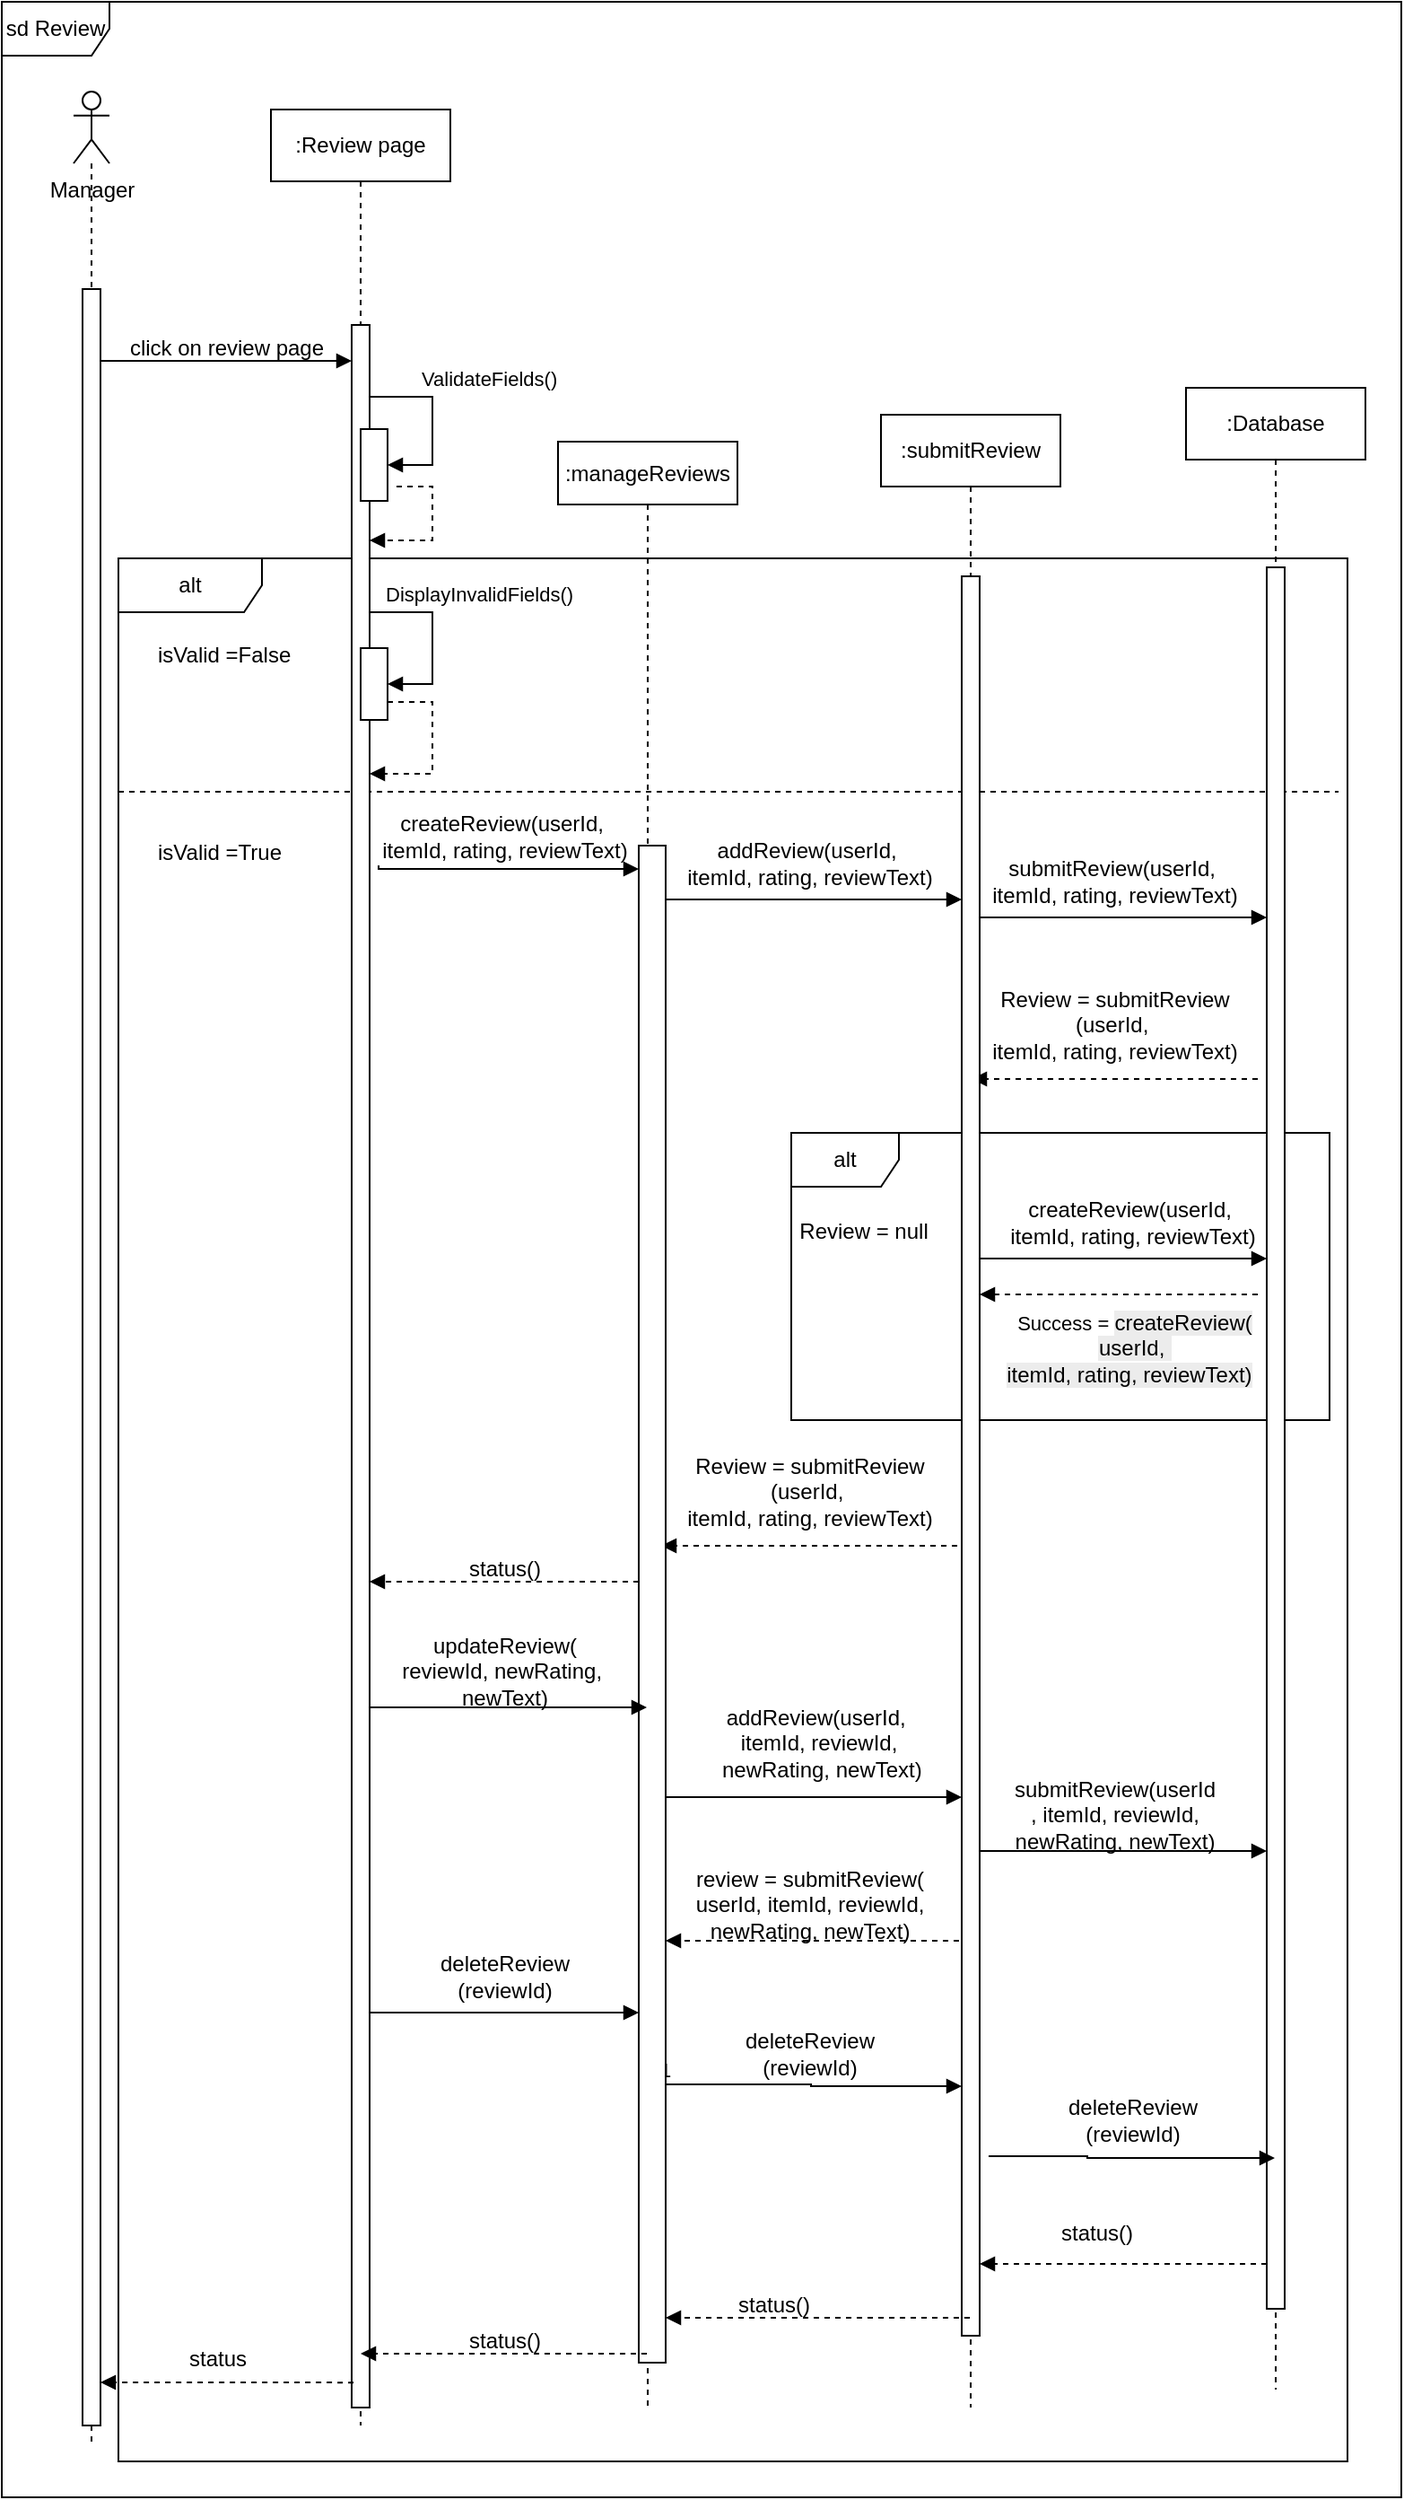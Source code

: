 <mxfile version="26.2.14">
  <diagram name="Page-1" id="GFkksHrLlJwPbUWKYH4v">
    <mxGraphModel dx="823" dy="451" grid="1" gridSize="10" guides="1" tooltips="1" connect="1" arrows="1" fold="1" page="1" pageScale="1" pageWidth="850" pageHeight="1100" math="0" shadow="0">
      <root>
        <mxCell id="0" />
        <mxCell id="1" parent="0" />
        <mxCell id="WubAJFu9gU0G4si-fK9M-1" value="sd Review" style="shape=umlFrame;whiteSpace=wrap;html=1;pointerEvents=0;" vertex="1" parent="1">
          <mxGeometry x="40" y="40" width="780" height="1390" as="geometry" />
        </mxCell>
        <mxCell id="WubAJFu9gU0G4si-fK9M-4" value="" style="shape=umlLifeline;perimeter=lifelinePerimeter;whiteSpace=wrap;html=1;container=1;dropTarget=0;collapsible=0;recursiveResize=0;outlineConnect=0;portConstraint=eastwest;newEdgeStyle={&quot;curved&quot;:0,&quot;rounded&quot;:0};participant=umlActor;" vertex="1" parent="1">
          <mxGeometry x="80" y="90" width="20" height="1310" as="geometry" />
        </mxCell>
        <mxCell id="WubAJFu9gU0G4si-fK9M-3" value="" style="html=1;points=[[0,0,0,0,5],[0,1,0,0,-5],[1,0,0,0,5],[1,1,0,0,-5]];perimeter=orthogonalPerimeter;outlineConnect=0;targetShapes=umlLifeline;portConstraint=eastwest;newEdgeStyle={&quot;curved&quot;:0,&quot;rounded&quot;:0};" vertex="1" parent="WubAJFu9gU0G4si-fK9M-4">
          <mxGeometry x="5" y="110" width="10" height="1190" as="geometry" />
        </mxCell>
        <mxCell id="WubAJFu9gU0G4si-fK9M-5" value="Manager" style="text;html=1;align=center;verticalAlign=middle;resizable=0;points=[];autosize=1;strokeColor=none;fillColor=none;" vertex="1" parent="1">
          <mxGeometry x="55" y="130" width="70" height="30" as="geometry" />
        </mxCell>
        <mxCell id="WubAJFu9gU0G4si-fK9M-9" value="" style="endArrow=block;endFill=1;html=1;edgeStyle=orthogonalEdgeStyle;align=left;verticalAlign=top;rounded=0;" edge="1" parent="1" source="WubAJFu9gU0G4si-fK9M-3" target="WubAJFu9gU0G4si-fK9M-8">
          <mxGeometry x="-1" relative="1" as="geometry">
            <mxPoint x="100" y="240" as="sourcePoint" />
            <mxPoint x="260" y="240" as="targetPoint" />
            <Array as="points">
              <mxPoint x="210" y="240" />
              <mxPoint x="210" y="240" />
            </Array>
          </mxGeometry>
        </mxCell>
        <mxCell id="WubAJFu9gU0G4si-fK9M-11" value="click on review page" style="text;html=1;align=center;verticalAlign=middle;resizable=0;points=[];autosize=1;strokeColor=none;fillColor=none;" vertex="1" parent="1">
          <mxGeometry x="100" y="218" width="130" height="30" as="geometry" />
        </mxCell>
        <mxCell id="WubAJFu9gU0G4si-fK9M-16" value="alt" style="shape=umlFrame;whiteSpace=wrap;html=1;pointerEvents=0;recursiveResize=0;container=1;collapsible=0;width=80;height=30;" vertex="1" parent="1">
          <mxGeometry x="105" y="350" width="685" height="1060" as="geometry" />
        </mxCell>
        <mxCell id="WubAJFu9gU0G4si-fK9M-17" value="isValid =False" style="text;html=1;" vertex="1" parent="WubAJFu9gU0G4si-fK9M-16">
          <mxGeometry width="100" height="20" relative="1" as="geometry">
            <mxPoint x="20" y="40" as="offset" />
          </mxGeometry>
        </mxCell>
        <mxCell id="WubAJFu9gU0G4si-fK9M-18" value="isValid =True" style="line;strokeWidth=1;dashed=1;labelPosition=center;verticalLabelPosition=bottom;align=left;verticalAlign=top;spacingLeft=20;spacingTop=15;html=1;whiteSpace=wrap;" vertex="1" parent="WubAJFu9gU0G4si-fK9M-16">
          <mxGeometry y="125" width="680" height="10" as="geometry" />
        </mxCell>
        <mxCell id="WubAJFu9gU0G4si-fK9M-34" value="addReview(userId,&amp;nbsp;&lt;div&gt;itemId, rating, reviewText)&lt;/div&gt;" style="text;html=1;align=center;verticalAlign=middle;resizable=0;points=[];autosize=1;strokeColor=none;fillColor=none;" vertex="1" parent="WubAJFu9gU0G4si-fK9M-16">
          <mxGeometry x="305" y="150" width="160" height="40" as="geometry" />
        </mxCell>
        <mxCell id="WubAJFu9gU0G4si-fK9M-40" value="submitReview(userId,&amp;nbsp;&lt;div&gt;itemId, rating, reviewText)&lt;/div&gt;" style="text;html=1;align=center;verticalAlign=middle;resizable=0;points=[];autosize=1;strokeColor=none;fillColor=none;" vertex="1" parent="WubAJFu9gU0G4si-fK9M-16">
          <mxGeometry x="475" y="160" width="160" height="40" as="geometry" />
        </mxCell>
        <mxCell id="WubAJFu9gU0G4si-fK9M-28" value="createReview(userId,&amp;nbsp;&lt;div&gt;itemId, rating, reviewText)&lt;/div&gt;" style="text;html=1;align=center;verticalAlign=middle;resizable=0;points=[];autosize=1;strokeColor=none;fillColor=none;" vertex="1" parent="WubAJFu9gU0G4si-fK9M-16">
          <mxGeometry x="135" y="135" width="160" height="40" as="geometry" />
        </mxCell>
        <mxCell id="WubAJFu9gU0G4si-fK9M-41" value="" style="html=1;verticalAlign=bottom;labelBackgroundColor=none;endArrow=block;endFill=1;dashed=1;rounded=0;" edge="1" parent="WubAJFu9gU0G4si-fK9M-16">
          <mxGeometry width="160" relative="1" as="geometry">
            <mxPoint x="635" y="290" as="sourcePoint" />
            <mxPoint x="475.5" y="290" as="targetPoint" />
          </mxGeometry>
        </mxCell>
        <mxCell id="WubAJFu9gU0G4si-fK9M-42" value="Review = submitReview&lt;div&gt;(userId,&amp;nbsp;&lt;div&gt;itemId, rating, reviewText)&lt;/div&gt;&lt;/div&gt;" style="text;html=1;align=center;verticalAlign=middle;resizable=0;points=[];autosize=1;strokeColor=none;fillColor=none;" vertex="1" parent="WubAJFu9gU0G4si-fK9M-16">
          <mxGeometry x="475" y="230" width="160" height="60" as="geometry" />
        </mxCell>
        <mxCell id="WubAJFu9gU0G4si-fK9M-43" value="alt" style="shape=umlFrame;whiteSpace=wrap;html=1;pointerEvents=0;" vertex="1" parent="WubAJFu9gU0G4si-fK9M-16">
          <mxGeometry x="375" y="320" width="300" height="160" as="geometry" />
        </mxCell>
        <mxCell id="WubAJFu9gU0G4si-fK9M-44" value="Review = null" style="text;html=1;align=center;verticalAlign=middle;resizable=0;points=[];autosize=1;strokeColor=none;fillColor=none;" vertex="1" parent="WubAJFu9gU0G4si-fK9M-16">
          <mxGeometry x="365" y="360" width="100" height="30" as="geometry" />
        </mxCell>
        <mxCell id="WubAJFu9gU0G4si-fK9M-45" value="createReview(userId,&amp;nbsp;&lt;div&gt;itemId, rating, reviewText)&lt;/div&gt;" style="text;html=1;align=center;verticalAlign=middle;resizable=0;points=[];autosize=1;strokeColor=none;fillColor=none;" vertex="1" parent="WubAJFu9gU0G4si-fK9M-16">
          <mxGeometry x="485" y="350" width="160" height="40" as="geometry" />
        </mxCell>
        <mxCell id="WubAJFu9gU0G4si-fK9M-50" value="" style="html=1;verticalAlign=bottom;labelBackgroundColor=none;endArrow=block;endFill=1;dashed=1;rounded=0;" edge="1" parent="WubAJFu9gU0G4si-fK9M-16">
          <mxGeometry width="160" relative="1" as="geometry">
            <mxPoint x="635" y="410" as="sourcePoint" />
            <mxPoint x="480" y="410" as="targetPoint" />
          </mxGeometry>
        </mxCell>
        <mxCell id="WubAJFu9gU0G4si-fK9M-52" value="Success =&amp;nbsp;&lt;span style=&quot;color: rgba(0, 0, 0, 0); font-family: monospace; font-size: 0px; text-align: start; background-color: rgb(236, 236, 236);&quot;&gt;%3CmxGraphModel%3E%3Croot%3E%3CmxCell%20id%3D%220%22%2F%3E%3CmxCell%20id%3D%221%22%20parent%3D%220%22%2F%3E%3CmxCell%20id%3D%222%22%20value%3D%22createReview(userId%2C%26amp%3Bnbsp%3B%26lt%3Bdiv%26gt%3BitemId%2C%20rating%2C%20reviewText)%26lt%3B%2Fdiv%26gt%3B%22%20style%3D%22text%3Bhtml%3D1%3Balign%3Dcenter%3BverticalAlign%3Dmiddle%3Bresizable%3D0%3Bpoints%3D%5B%5D%3Bautosize%3D1%3BstrokeColor%3Dnone%3BfillColor%3Dnone%3B%22%20vertex%3D%221%22%20parent%3D%221%22%3E%3CmxGeometry%20x%3D%22590%22%20y%3D%22700%22%20width%3D%22160%22%20height%3D%2240%22%20as%3D%22geometry%22%2F%3E%3C%2FmxCell%3E%3C%2Froot%3E%3C%2FmxGraphModel%3E&lt;/span&gt;&lt;span style=&quot;font-size: 12px; background-color: rgb(236, 236, 236);&quot;&gt;createReview(&lt;/span&gt;&lt;div&gt;&lt;span style=&quot;font-size: 12px; background-color: rgb(236, 236, 236);&quot;&gt;userId,&amp;nbsp;&lt;br&gt;&lt;/span&gt;&lt;span style=&quot;background-color: rgb(236, 236, 236); font-size: 12px; color: light-dark(rgb(0, 0, 0), rgb(255, 255, 255));&quot;&gt;itemId, rating, reviewText)&lt;/span&gt;&amp;nbsp;&lt;span style=&quot;color: rgba(0, 0, 0, 0); font-family: monospace; font-size: 0px; text-align: start; background-color: rgb(236, 236, 236);&quot;&gt;%3CmxGraphModel%3E%3Croot%3E%3CmxCell%20id%3D%220%22%2F%3E%3CmxCell%20id%3D%221%22%20parent%3D%220%22%2F%3E%3CmxCell%20id%3D%222%22%20value%3D%22createReview(userId%2C%26amp%3Bnbsp%3B%26lt%3Bdiv%26gt%3BitemId%2C%20rating%2C%20reviewText)%26lt%3B%2Fdiv%26gt%3B%22%20style%3D%22text%3Bhtml%3D1%3Balign%3Dcenter%3BverticalAlign%3Dmiddle%3Bresizable%3D0%3Bpoints%3D%5B%5D%3Bautosize%3D1%3BstrokeColor%3Dnone%3BfillColor%3Dnone%3B%22%20vertex%3D%221%22%20parent%3D%221%22%3E%3CmxGeometry%20x%3D%22240%22%20y%3D%22485%22%20width%3D%22160%22%20height%3D%2240%22%20as%3D%22geometry%22%2F%3E%3C%2FmxCell%3E%3C%2Froot%3E%3C%2FmxGraphModel%3E&lt;/span&gt;&amp;nbsp;&lt;span style=&quot;color: rgba(0, 0, 0, 0); font-family: monospace; font-size: 0px; text-align: start; background-color: rgb(236, 236, 236);&quot;&gt;%3CmxGraphModel%3E%3Croot%3E%3CmxCell%20id%3D%220%22%2F%3E%3CmxCell%20id%3D%221%22%20parent%3D%220%22%2F%3E%3CmxCell%20id%3D%222%22%20value%3D%22createReview(userId%2C%26amp%3Bnbsp%3B%26lt%3Bdiv%26gt%3BitemId%2C%20rating%2C%20reviewText)%26lt%3B%2Fdiv%26gt%3B%22%20style%3D%22text%3Bhtml%3D1%3Balign%3Dcenter%3BverticalAlign%3Dmiddle%3Bresizable%3D0%3Bpoints%3D%5B%5D%3Bautosize%3D1%3BstrokeColor%3Dnone%3BfillColor%3Dnone%3B%22%20vertex%3D%221%22%20parent%3D%221%22%3E%3CmxGeometry%20x%3D%22240%22%20y%3D%22485%22%20width%3D%22160%22%20height%3D%2240%22%20as%3D%22geometry%22%2F%3E%3C%2FmxCell%3E%3C%2Froot%3E%3C%2FmxGraphModel%3E&lt;/span&gt;&lt;/div&gt;" style="edgeLabel;html=1;align=center;verticalAlign=middle;resizable=0;points=[];" vertex="1" connectable="0" parent="WubAJFu9gU0G4si-fK9M-50">
          <mxGeometry x="-0.062" y="-8" relative="1" as="geometry">
            <mxPoint x="3" y="38" as="offset" />
          </mxGeometry>
        </mxCell>
        <mxCell id="WubAJFu9gU0G4si-fK9M-55" value="" style="html=1;verticalAlign=bottom;labelBackgroundColor=none;endArrow=block;endFill=1;dashed=1;rounded=0;" edge="1" parent="WubAJFu9gU0G4si-fK9M-16">
          <mxGeometry width="160" relative="1" as="geometry">
            <mxPoint x="467.5" y="550" as="sourcePoint" />
            <mxPoint x="302.5" y="550" as="targetPoint" />
          </mxGeometry>
        </mxCell>
        <mxCell id="WubAJFu9gU0G4si-fK9M-56" value="Review = submitReview&lt;div&gt;(userId,&amp;nbsp;&lt;div&gt;itemId, rating, reviewText)&lt;/div&gt;&lt;/div&gt;" style="text;html=1;align=center;verticalAlign=middle;resizable=0;points=[];autosize=1;strokeColor=none;fillColor=none;" vertex="1" parent="WubAJFu9gU0G4si-fK9M-16">
          <mxGeometry x="305" y="490" width="160" height="60" as="geometry" />
        </mxCell>
        <mxCell id="WubAJFu9gU0G4si-fK9M-59" value="updateReview(&lt;div&gt;reviewId, newRating,&amp;nbsp;&lt;/div&gt;&lt;div&gt;newText)&lt;/div&gt;" style="text;html=1;align=center;verticalAlign=middle;resizable=0;points=[];autosize=1;strokeColor=none;fillColor=none;" vertex="1" parent="WubAJFu9gU0G4si-fK9M-16">
          <mxGeometry x="145" y="590" width="140" height="60" as="geometry" />
        </mxCell>
        <mxCell id="WubAJFu9gU0G4si-fK9M-60" value="" style="html=1;verticalAlign=bottom;labelBackgroundColor=none;endArrow=block;endFill=1;dashed=1;rounded=0;exitX=1.036;exitY=-0.067;exitDx=0;exitDy=0;exitPerimeter=0;" edge="1" parent="WubAJFu9gU0G4si-fK9M-16">
          <mxGeometry width="160" relative="1" as="geometry">
            <mxPoint x="290.02" y="570" as="sourcePoint" />
            <mxPoint x="139.98" y="570" as="targetPoint" />
          </mxGeometry>
        </mxCell>
        <mxCell id="WubAJFu9gU0G4si-fK9M-64" value="addReview(userId,&amp;nbsp;&lt;div&gt;itemId, reviewId,&lt;/div&gt;&lt;div&gt;&amp;nbsp;newRating, newText)&lt;/div&gt;" style="text;html=1;align=center;verticalAlign=middle;resizable=0;points=[];autosize=1;strokeColor=none;fillColor=none;" vertex="1" parent="WubAJFu9gU0G4si-fK9M-16">
          <mxGeometry x="320" y="630" width="140" height="60" as="geometry" />
        </mxCell>
        <mxCell id="WubAJFu9gU0G4si-fK9M-67" value="submitReview(userId&lt;div&gt;, itemId, reviewId,&lt;/div&gt;&lt;div&gt;&amp;nbsp;newRating, newText)&amp;nbsp;&lt;/div&gt;" style="text;html=1;align=center;verticalAlign=middle;resizable=0;points=[];autosize=1;strokeColor=none;fillColor=none;" vertex="1" parent="WubAJFu9gU0G4si-fK9M-16">
          <mxGeometry x="485" y="670" width="140" height="60" as="geometry" />
        </mxCell>
        <mxCell id="WubAJFu9gU0G4si-fK9M-68" value="" style="html=1;verticalAlign=bottom;labelBackgroundColor=none;endArrow=block;endFill=1;dashed=1;rounded=0;" edge="1" parent="WubAJFu9gU0G4si-fK9M-16" source="WubAJFu9gU0G4si-fK9M-30">
          <mxGeometry width="160" relative="1" as="geometry">
            <mxPoint x="365.45" y="770" as="sourcePoint" />
            <mxPoint x="304.998" y="770" as="targetPoint" />
          </mxGeometry>
        </mxCell>
        <mxCell id="WubAJFu9gU0G4si-fK9M-70" value="review = submitReview(&lt;div&gt;userId, itemId, reviewId,&lt;/div&gt;&lt;div&gt;newRating, newText)&lt;/div&gt;" style="text;html=1;align=center;verticalAlign=middle;resizable=0;points=[];autosize=1;strokeColor=none;fillColor=none;" vertex="1" parent="WubAJFu9gU0G4si-fK9M-16">
          <mxGeometry x="310" y="720" width="150" height="60" as="geometry" />
        </mxCell>
        <mxCell id="WubAJFu9gU0G4si-fK9M-73" value="deleteReview&lt;div&gt;(reviewId)&lt;/div&gt;" style="text;html=1;align=center;verticalAlign=middle;resizable=0;points=[];autosize=1;strokeColor=none;fillColor=none;" vertex="1" parent="WubAJFu9gU0G4si-fK9M-16">
          <mxGeometry x="165" y="770" width="100" height="40" as="geometry" />
        </mxCell>
        <mxCell id="WubAJFu9gU0G4si-fK9M-74" value="" style="endArrow=block;endFill=1;html=1;edgeStyle=orthogonalEdgeStyle;align=left;verticalAlign=top;rounded=0;" edge="1" parent="WubAJFu9gU0G4si-fK9M-16" target="WubAJFu9gU0G4si-fK9M-31">
          <mxGeometry x="-1" relative="1" as="geometry">
            <mxPoint x="300" y="850" as="sourcePoint" />
            <mxPoint x="460" y="850" as="targetPoint" />
            <Array as="points">
              <mxPoint x="386" y="851" />
            </Array>
          </mxGeometry>
        </mxCell>
        <mxCell id="WubAJFu9gU0G4si-fK9M-75" value="1" style="edgeLabel;resizable=0;html=1;align=left;verticalAlign=bottom;" connectable="0" vertex="1" parent="WubAJFu9gU0G4si-fK9M-74">
          <mxGeometry x="-1" relative="1" as="geometry" />
        </mxCell>
        <mxCell id="WubAJFu9gU0G4si-fK9M-83" value="deleteReview&lt;div&gt;(reviewId)&lt;/div&gt;" style="text;html=1;align=center;verticalAlign=middle;resizable=0;points=[];autosize=1;strokeColor=none;fillColor=none;" vertex="1" parent="WubAJFu9gU0G4si-fK9M-16">
          <mxGeometry x="515" y="850" width="100" height="40" as="geometry" />
        </mxCell>
        <mxCell id="WubAJFu9gU0G4si-fK9M-7" value=":Review page" style="shape=umlLifeline;perimeter=lifelinePerimeter;whiteSpace=wrap;html=1;container=1;dropTarget=0;collapsible=0;recursiveResize=0;outlineConnect=0;portConstraint=eastwest;newEdgeStyle={&quot;curved&quot;:0,&quot;rounded&quot;:0};" vertex="1" parent="WubAJFu9gU0G4si-fK9M-16">
          <mxGeometry x="85" y="-250" width="100" height="1290" as="geometry" />
        </mxCell>
        <mxCell id="WubAJFu9gU0G4si-fK9M-8" value="" style="html=1;points=[[0,0,0,0,5],[0,1,0,0,-5],[1,0,0,0,5],[1,1,0,0,-5]];perimeter=orthogonalPerimeter;outlineConnect=0;targetShapes=umlLifeline;portConstraint=eastwest;newEdgeStyle={&quot;curved&quot;:0,&quot;rounded&quot;:0};" vertex="1" parent="WubAJFu9gU0G4si-fK9M-7">
          <mxGeometry x="45" y="120" width="10" height="1160" as="geometry" />
        </mxCell>
        <mxCell id="WubAJFu9gU0G4si-fK9M-12" value="" style="html=1;points=[[0,0,0,0,5],[0,1,0,0,-5],[1,0,0,0,5],[1,1,0,0,-5]];perimeter=orthogonalPerimeter;outlineConnect=0;targetShapes=umlLifeline;portConstraint=eastwest;newEdgeStyle={&quot;curved&quot;:0,&quot;rounded&quot;:0};" vertex="1" parent="WubAJFu9gU0G4si-fK9M-7">
          <mxGeometry x="50" y="178" width="15" height="40" as="geometry" />
        </mxCell>
        <mxCell id="WubAJFu9gU0G4si-fK9M-13" value="ValidateFields()" style="html=1;align=left;spacingLeft=2;endArrow=block;rounded=0;edgeStyle=orthogonalEdgeStyle;curved=0;rounded=0;" edge="1" target="WubAJFu9gU0G4si-fK9M-12" parent="WubAJFu9gU0G4si-fK9M-7" source="WubAJFu9gU0G4si-fK9M-8">
          <mxGeometry x="-0.49" y="10" relative="1" as="geometry">
            <mxPoint x="60" y="158" as="sourcePoint" />
            <Array as="points">
              <mxPoint x="90" y="160" />
              <mxPoint x="90" y="198" />
            </Array>
            <mxPoint as="offset" />
          </mxGeometry>
        </mxCell>
        <mxCell id="WubAJFu9gU0G4si-fK9M-20" value="" style="html=1;verticalAlign=bottom;labelBackgroundColor=none;endArrow=block;endFill=1;dashed=1;rounded=0;" edge="1" parent="WubAJFu9gU0G4si-fK9M-7" target="WubAJFu9gU0G4si-fK9M-8">
          <mxGeometry width="160" relative="1" as="geometry">
            <mxPoint x="70" y="210" as="sourcePoint" />
            <mxPoint x="320" y="330" as="targetPoint" />
            <Array as="points">
              <mxPoint x="90" y="210" />
              <mxPoint x="90" y="240" />
              <mxPoint x="60" y="240" />
            </Array>
          </mxGeometry>
        </mxCell>
        <mxCell id="WubAJFu9gU0G4si-fK9M-21" value="" style="html=1;points=[[0,0,0,0,5],[0,1,0,0,-5],[1,0,0,0,5],[1,1,0,0,-5]];perimeter=orthogonalPerimeter;outlineConnect=0;targetShapes=umlLifeline;portConstraint=eastwest;newEdgeStyle={&quot;curved&quot;:0,&quot;rounded&quot;:0};" vertex="1" parent="WubAJFu9gU0G4si-fK9M-7">
          <mxGeometry x="50" y="300" width="15" height="40" as="geometry" />
        </mxCell>
        <mxCell id="WubAJFu9gU0G4si-fK9M-22" value="DisplayInvalidFields()" style="html=1;align=left;spacingLeft=2;endArrow=block;rounded=0;edgeStyle=orthogonalEdgeStyle;curved=0;rounded=0;" edge="1" target="WubAJFu9gU0G4si-fK9M-21" parent="WubAJFu9gU0G4si-fK9M-7" source="WubAJFu9gU0G4si-fK9M-8">
          <mxGeometry x="-0.9" y="10" relative="1" as="geometry">
            <mxPoint x="60" y="280" as="sourcePoint" />
            <Array as="points">
              <mxPoint x="90" y="280" />
              <mxPoint x="90" y="320" />
            </Array>
            <mxPoint as="offset" />
          </mxGeometry>
        </mxCell>
        <mxCell id="WubAJFu9gU0G4si-fK9M-24" value="" style="html=1;verticalAlign=bottom;labelBackgroundColor=none;endArrow=block;endFill=1;dashed=1;rounded=0;" edge="1" parent="WubAJFu9gU0G4si-fK9M-7" source="WubAJFu9gU0G4si-fK9M-21" target="WubAJFu9gU0G4si-fK9M-8">
          <mxGeometry width="160" relative="1" as="geometry">
            <mxPoint x="160" y="330" as="sourcePoint" />
            <mxPoint x="320" y="330" as="targetPoint" />
            <Array as="points">
              <mxPoint x="90" y="330" />
              <mxPoint x="90" y="370" />
              <mxPoint x="60" y="370" />
            </Array>
          </mxGeometry>
        </mxCell>
        <mxCell id="WubAJFu9gU0G4si-fK9M-25" value=":manageReviews" style="shape=umlLifeline;perimeter=lifelinePerimeter;whiteSpace=wrap;html=1;container=1;dropTarget=0;collapsible=0;recursiveResize=0;outlineConnect=0;portConstraint=eastwest;newEdgeStyle={&quot;curved&quot;:0,&quot;rounded&quot;:0};size=35;" vertex="1" parent="1">
          <mxGeometry x="350" y="285" width="100" height="1095" as="geometry" />
        </mxCell>
        <mxCell id="WubAJFu9gU0G4si-fK9M-29" value="" style="html=1;points=[[0,0,0,0,5],[0,1,0,0,-5],[1,0,0,0,5],[1,1,0,0,-5]];perimeter=orthogonalPerimeter;outlineConnect=0;targetShapes=umlLifeline;portConstraint=eastwest;newEdgeStyle={&quot;curved&quot;:0,&quot;rounded&quot;:0};" vertex="1" parent="WubAJFu9gU0G4si-fK9M-25">
          <mxGeometry x="45" y="225" width="15" height="845" as="geometry" />
        </mxCell>
        <mxCell id="WubAJFu9gU0G4si-fK9M-26" value="" style="endArrow=block;endFill=1;html=1;edgeStyle=orthogonalEdgeStyle;align=left;verticalAlign=top;rounded=0;" edge="1" parent="1" target="WubAJFu9gU0G4si-fK9M-29">
          <mxGeometry x="-1" relative="1" as="geometry">
            <mxPoint x="250" y="521" as="sourcePoint" />
            <mxPoint x="390" y="520" as="targetPoint" />
            <Array as="points">
              <mxPoint x="250" y="523" />
            </Array>
          </mxGeometry>
        </mxCell>
        <mxCell id="WubAJFu9gU0G4si-fK9M-30" value=":submitReview" style="shape=umlLifeline;perimeter=lifelinePerimeter;whiteSpace=wrap;html=1;container=1;dropTarget=0;collapsible=0;recursiveResize=0;outlineConnect=0;portConstraint=eastwest;newEdgeStyle={&quot;curved&quot;:0,&quot;rounded&quot;:0};" vertex="1" parent="1">
          <mxGeometry x="530" y="270" width="100" height="1110" as="geometry" />
        </mxCell>
        <mxCell id="WubAJFu9gU0G4si-fK9M-31" value="" style="html=1;points=[[0,0,0,0,5],[0,1,0,0,-5],[1,0,0,0,5],[1,1,0,0,-5]];perimeter=orthogonalPerimeter;outlineConnect=0;targetShapes=umlLifeline;portConstraint=eastwest;newEdgeStyle={&quot;curved&quot;:0,&quot;rounded&quot;:0};" vertex="1" parent="WubAJFu9gU0G4si-fK9M-30">
          <mxGeometry x="45" y="90" width="10" height="980" as="geometry" />
        </mxCell>
        <mxCell id="WubAJFu9gU0G4si-fK9M-32" value="" style="endArrow=block;endFill=1;html=1;edgeStyle=orthogonalEdgeStyle;align=left;verticalAlign=top;rounded=0;" edge="1" parent="1" source="WubAJFu9gU0G4si-fK9M-29" target="WubAJFu9gU0G4si-fK9M-31">
          <mxGeometry x="-1" relative="1" as="geometry">
            <mxPoint x="350" y="440" as="sourcePoint" />
            <mxPoint x="510" y="440" as="targetPoint" />
            <Array as="points">
              <mxPoint x="440" y="540" />
              <mxPoint x="440" y="540" />
            </Array>
          </mxGeometry>
        </mxCell>
        <mxCell id="WubAJFu9gU0G4si-fK9M-36" value=":Database" style="shape=umlLifeline;perimeter=lifelinePerimeter;whiteSpace=wrap;html=1;container=1;dropTarget=0;collapsible=0;recursiveResize=0;outlineConnect=0;portConstraint=eastwest;newEdgeStyle={&quot;curved&quot;:0,&quot;rounded&quot;:0};" vertex="1" parent="1">
          <mxGeometry x="700" y="255" width="100" height="1115" as="geometry" />
        </mxCell>
        <mxCell id="WubAJFu9gU0G4si-fK9M-37" value="" style="html=1;points=[[0,0,0,0,5],[0,1,0,0,-5],[1,0,0,0,5],[1,1,0,0,-5]];perimeter=orthogonalPerimeter;outlineConnect=0;targetShapes=umlLifeline;portConstraint=eastwest;newEdgeStyle={&quot;curved&quot;:0,&quot;rounded&quot;:0};" vertex="1" parent="WubAJFu9gU0G4si-fK9M-36">
          <mxGeometry x="45" y="100" width="10" height="970" as="geometry" />
        </mxCell>
        <mxCell id="WubAJFu9gU0G4si-fK9M-38" value="" style="endArrow=block;endFill=1;html=1;edgeStyle=orthogonalEdgeStyle;align=left;verticalAlign=top;rounded=0;" edge="1" parent="1" source="WubAJFu9gU0G4si-fK9M-31" target="WubAJFu9gU0G4si-fK9M-37">
          <mxGeometry x="-1" relative="1" as="geometry">
            <mxPoint x="350" y="550" as="sourcePoint" />
            <mxPoint x="510" y="550" as="targetPoint" />
            <Array as="points">
              <mxPoint x="620" y="550" />
              <mxPoint x="620" y="550" />
            </Array>
          </mxGeometry>
        </mxCell>
        <mxCell id="WubAJFu9gU0G4si-fK9M-46" value="" style="endArrow=block;endFill=1;html=1;edgeStyle=orthogonalEdgeStyle;align=left;verticalAlign=top;rounded=0;" edge="1" parent="1" source="WubAJFu9gU0G4si-fK9M-31" target="WubAJFu9gU0G4si-fK9M-37">
          <mxGeometry x="-1" relative="1" as="geometry">
            <mxPoint x="590" y="690" as="sourcePoint" />
            <mxPoint x="480" y="590" as="targetPoint" />
            <Array as="points">
              <mxPoint x="670" y="740" />
              <mxPoint x="670" y="740" />
            </Array>
          </mxGeometry>
        </mxCell>
        <mxCell id="WubAJFu9gU0G4si-fK9M-57" value="" style="endArrow=block;endFill=1;html=1;edgeStyle=orthogonalEdgeStyle;align=left;verticalAlign=top;rounded=0;" edge="1" parent="1" source="WubAJFu9gU0G4si-fK9M-8" target="WubAJFu9gU0G4si-fK9M-25">
          <mxGeometry x="-1" relative="1" as="geometry">
            <mxPoint x="230" y="990" as="sourcePoint" />
            <mxPoint x="384.5" y="1047.5" as="targetPoint" />
            <Array as="points">
              <mxPoint x="320" y="990" />
              <mxPoint x="320" y="990" />
            </Array>
          </mxGeometry>
        </mxCell>
        <mxCell id="WubAJFu9gU0G4si-fK9M-61" value="status()" style="text;html=1;align=center;verticalAlign=middle;resizable=0;points=[];autosize=1;strokeColor=none;fillColor=none;" vertex="1" parent="1">
          <mxGeometry x="285" y="898" width="70" height="30" as="geometry" />
        </mxCell>
        <mxCell id="WubAJFu9gU0G4si-fK9M-62" value="" style="endArrow=block;endFill=1;html=1;edgeStyle=orthogonalEdgeStyle;align=left;verticalAlign=top;rounded=0;" edge="1" parent="1" target="WubAJFu9gU0G4si-fK9M-31">
          <mxGeometry x="-1" relative="1" as="geometry">
            <mxPoint x="410" y="1040" as="sourcePoint" />
            <mxPoint x="560" y="1040" as="targetPoint" />
            <Array as="points">
              <mxPoint x="560" y="1040" />
              <mxPoint x="560" y="1040" />
            </Array>
          </mxGeometry>
        </mxCell>
        <mxCell id="WubAJFu9gU0G4si-fK9M-65" value="" style="endArrow=block;endFill=1;html=1;edgeStyle=orthogonalEdgeStyle;align=left;verticalAlign=top;rounded=0;" edge="1" parent="1" source="WubAJFu9gU0G4si-fK9M-31" target="WubAJFu9gU0G4si-fK9M-37">
          <mxGeometry x="-1" relative="1" as="geometry">
            <mxPoint x="320" y="990" as="sourcePoint" />
            <mxPoint x="480" y="990" as="targetPoint" />
            <Array as="points">
              <mxPoint x="680" y="1070" />
              <mxPoint x="680" y="1070" />
            </Array>
            <mxPoint as="offset" />
          </mxGeometry>
        </mxCell>
        <mxCell id="WubAJFu9gU0G4si-fK9M-71" value="" style="endArrow=block;endFill=1;html=1;edgeStyle=orthogonalEdgeStyle;align=left;verticalAlign=top;rounded=0;" edge="1" parent="1" source="WubAJFu9gU0G4si-fK9M-8" target="WubAJFu9gU0G4si-fK9M-29">
          <mxGeometry x="-1" relative="1" as="geometry">
            <mxPoint x="330" y="1120" as="sourcePoint" />
            <mxPoint x="490" y="1120" as="targetPoint" />
            <Array as="points">
              <mxPoint x="367" y="1160" />
              <mxPoint x="367" y="1160" />
            </Array>
          </mxGeometry>
        </mxCell>
        <mxCell id="WubAJFu9gU0G4si-fK9M-79" value="&lt;span style=&quot;color: rgba(0, 0, 0, 0); font-family: monospace; font-size: 0px; text-align: start;&quot;&gt;%3CmxGraphModel%3E%3Croot%3E%3CmxCell%20id%3D%220%22%2F%3E%3CmxCell%20id%3D%221%22%20parent%3D%220%22%2F%3E%3CmxCell%20id%3D%222%22%20value%3D%22addReview(userId%2C%26amp%3Bnbsp%3B%26lt%3Bdiv%26gt%3BitemId%2C%20reviewId%2C%26lt%3B%2Fdiv%26gt%3B%26lt%3Bdiv%26gt%3B%26amp%3Bnbsp%3BnewRating%2C%20newText)%26lt%3B%2Fdiv%26gt%3B%22%20style%3D%22text%3Bhtml%3D1%3Balign%3Dcenter%3BverticalAlign%3Dmiddle%3Bresizable%3D0%3Bpoints%3D%5B%5D%3Bautosize%3D1%3BstrokeColor%3Dnone%3BfillColor%3Dnone%3B%22%20vertex%3D%221%22%20parent%3D%221%22%3E%3CmxGeometry%20x%3D%22450%22%20y%3D%22980%22%20width%3D%22140%22%20height%3D%2260%22%20as%3D%22geometry%22%2F%3E%3C%2FmxCell%3E%3C%2Froot%3E%3C%2FmxGraphModel%3Edelete&lt;/span&gt;" style="text;html=1;align=center;verticalAlign=middle;resizable=0;points=[];autosize=1;strokeColor=none;fillColor=none;" vertex="1" parent="1">
          <mxGeometry x="460" y="1178" width="20" height="30" as="geometry" />
        </mxCell>
        <mxCell id="WubAJFu9gU0G4si-fK9M-80" value="deleteReview&lt;div&gt;(reviewId)&lt;/div&gt;" style="text;html=1;align=center;verticalAlign=middle;resizable=0;points=[];autosize=1;strokeColor=none;fillColor=none;" vertex="1" parent="1">
          <mxGeometry x="440" y="1163" width="100" height="40" as="geometry" />
        </mxCell>
        <mxCell id="WubAJFu9gU0G4si-fK9M-81" value="" style="endArrow=block;endFill=1;html=1;edgeStyle=orthogonalEdgeStyle;align=left;verticalAlign=top;rounded=0;" edge="1" parent="1" target="WubAJFu9gU0G4si-fK9M-36">
          <mxGeometry x="-1" relative="1" as="geometry">
            <mxPoint x="590" y="1240" as="sourcePoint" />
            <mxPoint x="730" y="1220" as="targetPoint" />
            <Array as="points">
              <mxPoint x="645" y="1241" />
            </Array>
          </mxGeometry>
        </mxCell>
        <mxCell id="WubAJFu9gU0G4si-fK9M-84" value="" style="html=1;verticalAlign=bottom;labelBackgroundColor=none;endArrow=block;endFill=1;dashed=1;rounded=0;" edge="1" parent="1" source="WubAJFu9gU0G4si-fK9M-37" target="WubAJFu9gU0G4si-fK9M-31">
          <mxGeometry width="160" relative="1" as="geometry">
            <mxPoint x="360" y="1330" as="sourcePoint" />
            <mxPoint x="520" y="1330" as="targetPoint" />
            <Array as="points">
              <mxPoint x="650" y="1300" />
            </Array>
          </mxGeometry>
        </mxCell>
        <mxCell id="WubAJFu9gU0G4si-fK9M-85" value="status()" style="text;html=1;align=center;verticalAlign=middle;resizable=0;points=[];autosize=1;strokeColor=none;fillColor=none;" vertex="1" parent="1">
          <mxGeometry x="615" y="1268" width="70" height="30" as="geometry" />
        </mxCell>
        <mxCell id="WubAJFu9gU0G4si-fK9M-86" value="" style="html=1;verticalAlign=bottom;labelBackgroundColor=none;endArrow=block;endFill=1;dashed=1;rounded=0;" edge="1" parent="1" source="WubAJFu9gU0G4si-fK9M-30" target="WubAJFu9gU0G4si-fK9M-29">
          <mxGeometry width="160" relative="1" as="geometry">
            <mxPoint x="360" y="1330" as="sourcePoint" />
            <mxPoint x="520" y="1330" as="targetPoint" />
            <Array as="points">
              <mxPoint x="550" y="1330" />
            </Array>
          </mxGeometry>
        </mxCell>
        <mxCell id="WubAJFu9gU0G4si-fK9M-87" value="status()" style="text;html=1;align=center;verticalAlign=middle;resizable=0;points=[];autosize=1;strokeColor=none;fillColor=none;" vertex="1" parent="1">
          <mxGeometry x="435" y="1308" width="70" height="30" as="geometry" />
        </mxCell>
        <mxCell id="WubAJFu9gU0G4si-fK9M-88" value="" style="html=1;verticalAlign=bottom;labelBackgroundColor=none;endArrow=block;endFill=1;dashed=1;rounded=0;" edge="1" parent="1" source="WubAJFu9gU0G4si-fK9M-25" target="WubAJFu9gU0G4si-fK9M-7">
          <mxGeometry width="160" relative="1" as="geometry">
            <mxPoint x="360" y="1330" as="sourcePoint" />
            <mxPoint x="520" y="1330" as="targetPoint" />
            <Array as="points">
              <mxPoint x="300" y="1350" />
            </Array>
          </mxGeometry>
        </mxCell>
        <mxCell id="WubAJFu9gU0G4si-fK9M-89" value="status()" style="text;html=1;align=center;verticalAlign=middle;resizable=0;points=[];autosize=1;strokeColor=none;fillColor=none;" vertex="1" parent="1">
          <mxGeometry x="285" y="1328" width="70" height="30" as="geometry" />
        </mxCell>
        <mxCell id="WubAJFu9gU0G4si-fK9M-92" value="" style="html=1;verticalAlign=bottom;labelBackgroundColor=none;endArrow=block;endFill=1;dashed=1;rounded=0;exitX=0.105;exitY=0.988;exitDx=0;exitDy=0;exitPerimeter=0;" edge="1" parent="1" source="WubAJFu9gU0G4si-fK9M-8" target="WubAJFu9gU0G4si-fK9M-3">
          <mxGeometry width="160" relative="1" as="geometry">
            <mxPoint x="340" y="1460" as="sourcePoint" />
            <mxPoint x="500" y="1460" as="targetPoint" />
            <Array as="points">
              <mxPoint x="190" y="1366" />
            </Array>
          </mxGeometry>
        </mxCell>
        <mxCell id="WubAJFu9gU0G4si-fK9M-93" value="status" style="text;html=1;align=center;verticalAlign=middle;resizable=0;points=[];autosize=1;strokeColor=none;fillColor=none;" vertex="1" parent="1">
          <mxGeometry x="130" y="1338" width="60" height="30" as="geometry" />
        </mxCell>
      </root>
    </mxGraphModel>
  </diagram>
</mxfile>
